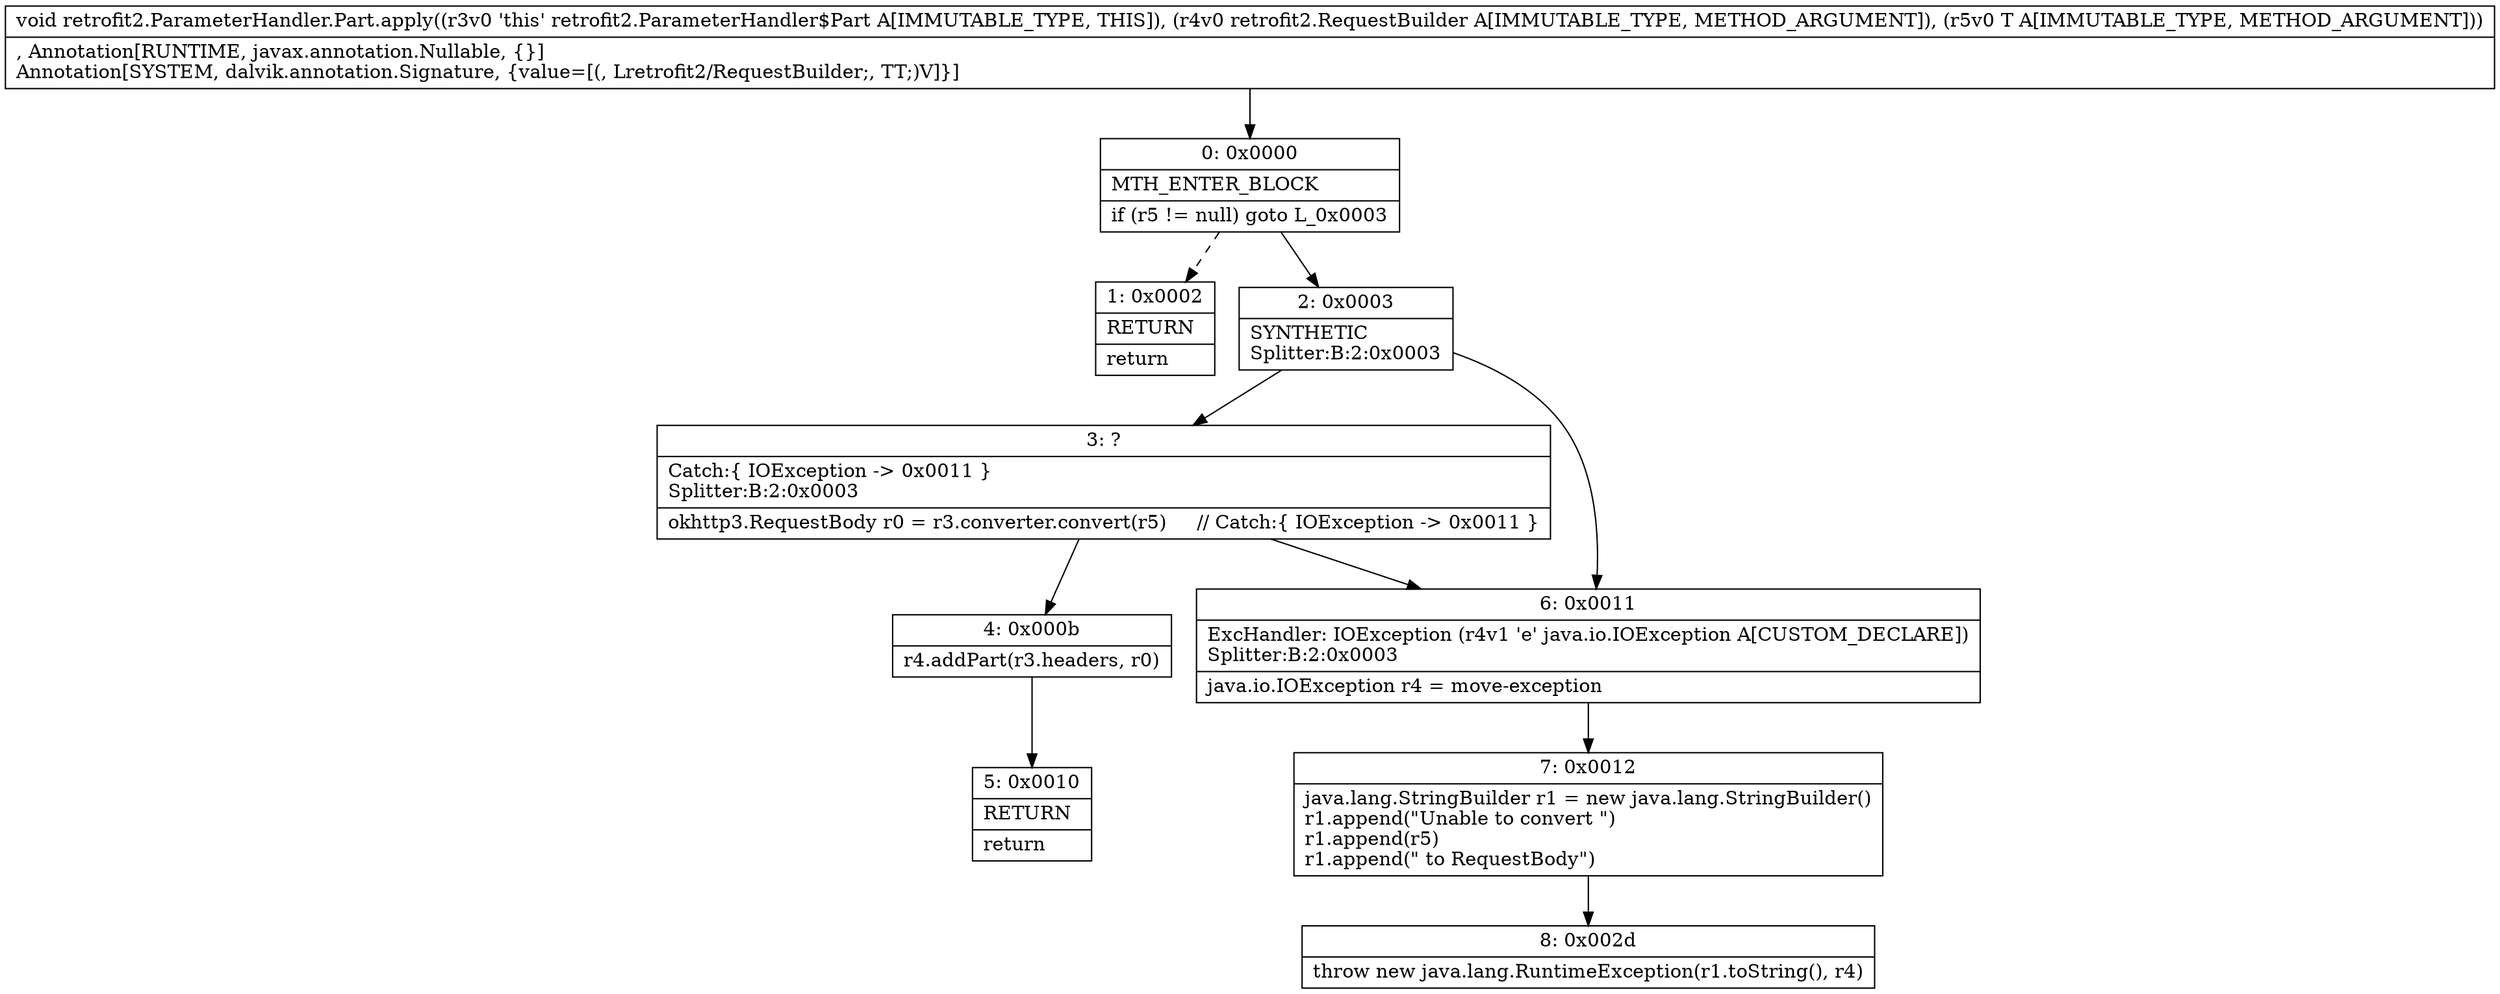 digraph "CFG forretrofit2.ParameterHandler.Part.apply(Lretrofit2\/RequestBuilder;Ljava\/lang\/Object;)V" {
Node_0 [shape=record,label="{0\:\ 0x0000|MTH_ENTER_BLOCK\l|if (r5 != null) goto L_0x0003\l}"];
Node_1 [shape=record,label="{1\:\ 0x0002|RETURN\l|return\l}"];
Node_2 [shape=record,label="{2\:\ 0x0003|SYNTHETIC\lSplitter:B:2:0x0003\l}"];
Node_3 [shape=record,label="{3\:\ ?|Catch:\{ IOException \-\> 0x0011 \}\lSplitter:B:2:0x0003\l|okhttp3.RequestBody r0 = r3.converter.convert(r5)     \/\/ Catch:\{ IOException \-\> 0x0011 \}\l}"];
Node_4 [shape=record,label="{4\:\ 0x000b|r4.addPart(r3.headers, r0)\l}"];
Node_5 [shape=record,label="{5\:\ 0x0010|RETURN\l|return\l}"];
Node_6 [shape=record,label="{6\:\ 0x0011|ExcHandler: IOException (r4v1 'e' java.io.IOException A[CUSTOM_DECLARE])\lSplitter:B:2:0x0003\l|java.io.IOException r4 = move\-exception\l}"];
Node_7 [shape=record,label="{7\:\ 0x0012|java.lang.StringBuilder r1 = new java.lang.StringBuilder()\lr1.append(\"Unable to convert \")\lr1.append(r5)\lr1.append(\" to RequestBody\")\l}"];
Node_8 [shape=record,label="{8\:\ 0x002d|throw new java.lang.RuntimeException(r1.toString(), r4)\l}"];
MethodNode[shape=record,label="{void retrofit2.ParameterHandler.Part.apply((r3v0 'this' retrofit2.ParameterHandler$Part A[IMMUTABLE_TYPE, THIS]), (r4v0 retrofit2.RequestBuilder A[IMMUTABLE_TYPE, METHOD_ARGUMENT]), (r5v0 T A[IMMUTABLE_TYPE, METHOD_ARGUMENT]))  | , Annotation[RUNTIME, javax.annotation.Nullable, \{\}]\lAnnotation[SYSTEM, dalvik.annotation.Signature, \{value=[(, Lretrofit2\/RequestBuilder;, TT;)V]\}]\l}"];
MethodNode -> Node_0;
Node_0 -> Node_1[style=dashed];
Node_0 -> Node_2;
Node_2 -> Node_3;
Node_2 -> Node_6;
Node_3 -> Node_4;
Node_3 -> Node_6;
Node_4 -> Node_5;
Node_6 -> Node_7;
Node_7 -> Node_8;
}

